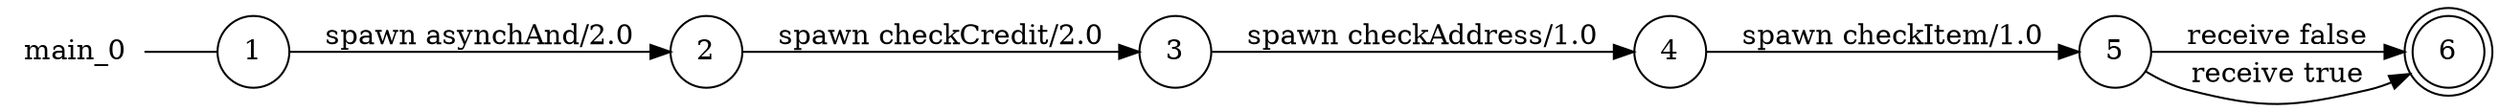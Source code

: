 digraph main_0 {
	rankdir="LR";
	n_0 [label="main_0", shape="plaintext"];
	n_1 [id="5", shape=circle, label="5"];
	n_2 [id="1", shape=circle, label="1"];
	n_0 -> n_2 [arrowhead=none];
	n_3 [id="2", shape=circle, label="2"];
	n_4 [id="4", shape=doublecircle, label="6"];
	n_5 [id="7", shape=circle, label="3"];
	n_6 [id="3", shape=circle, label="4"];

	n_1 -> n_4 [id="[$e|6]", label="receive false"];
	n_2 -> n_3 [id="[$e|3]", label="spawn asynchAnd/2.0"];
	n_3 -> n_5 [id="[$e|2]", label="spawn checkCredit/2.0"];
	n_6 -> n_1 [id="[$e|5]", label="spawn checkItem/1.0"];
	n_1 -> n_4 [id="[$e|1]", label="receive true"];
	n_5 -> n_6 [id="[$e|4]", label="spawn checkAddress/1.0"];
}
